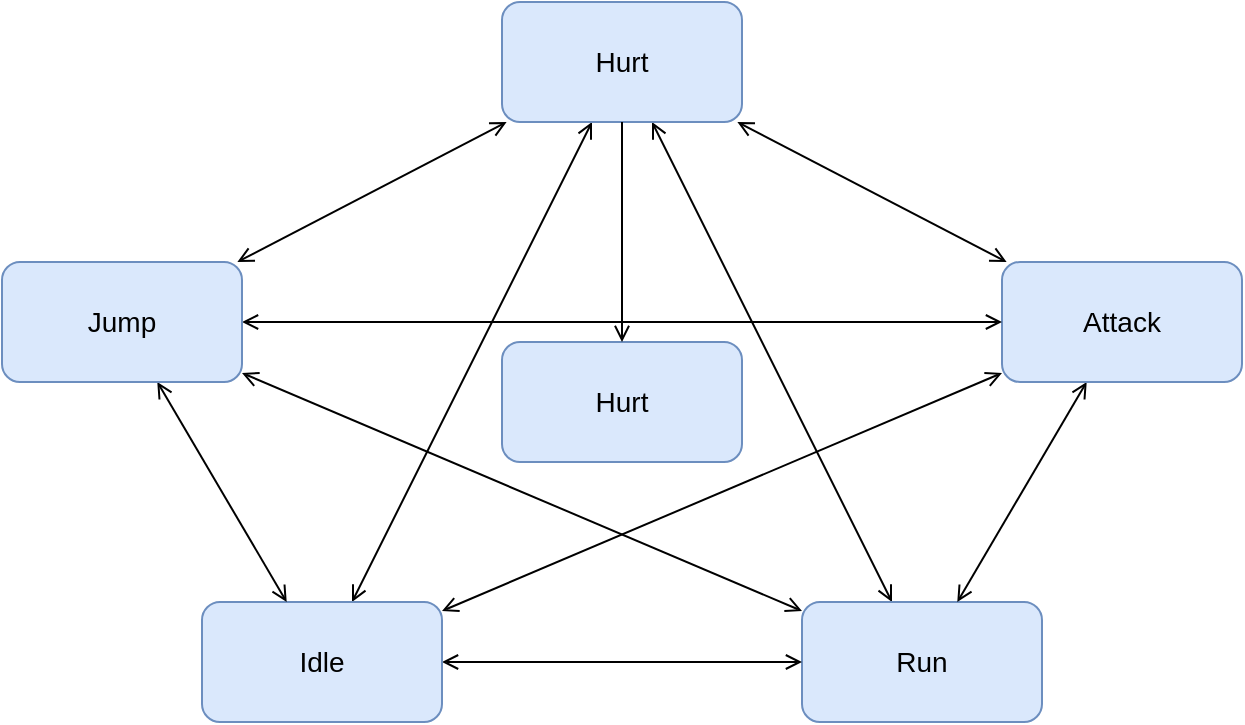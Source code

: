 <mxfile version="24.1.0" type="device">
  <diagram name="Страница — 1" id="0tK4nrL7wCCsGlgBR3Ds">
    <mxGraphModel dx="1434" dy="836" grid="1" gridSize="10" guides="1" tooltips="1" connect="1" arrows="1" fold="1" page="1" pageScale="1" pageWidth="827" pageHeight="1169" math="0" shadow="0">
      <root>
        <mxCell id="0" />
        <mxCell id="1" parent="0" />
        <mxCell id="2WR2_PuhFn0Ntzq1gt7V-1" value="Hurt" style="rounded=1;whiteSpace=wrap;html=1;fillColor=#dae8fc;strokeColor=#6c8ebf;fontSize=14;" vertex="1" parent="1">
          <mxGeometry x="360" y="430" width="120" height="60" as="geometry" />
        </mxCell>
        <mxCell id="2WR2_PuhFn0Ntzq1gt7V-18" style="edgeStyle=none;rounded=0;orthogonalLoop=1;jettySize=auto;html=1;startArrow=open;startFill=0;endArrow=open;endFill=0;strokeWidth=1;" edge="1" parent="1" source="2WR2_PuhFn0Ntzq1gt7V-2" target="2WR2_PuhFn0Ntzq1gt7V-6">
          <mxGeometry relative="1" as="geometry" />
        </mxCell>
        <mxCell id="2WR2_PuhFn0Ntzq1gt7V-22" style="edgeStyle=none;rounded=0;orthogonalLoop=1;jettySize=auto;html=1;startArrow=open;startFill=0;endArrow=open;endFill=0;strokeWidth=1;" edge="1" parent="1" source="2WR2_PuhFn0Ntzq1gt7V-2" target="2WR2_PuhFn0Ntzq1gt7V-5">
          <mxGeometry relative="1" as="geometry" />
        </mxCell>
        <mxCell id="2WR2_PuhFn0Ntzq1gt7V-2" value="Run" style="rounded=1;whiteSpace=wrap;html=1;fillColor=#dae8fc;strokeColor=#6c8ebf;fontSize=14;" vertex="1" parent="1">
          <mxGeometry x="510" y="560" width="120" height="60" as="geometry" />
        </mxCell>
        <mxCell id="2WR2_PuhFn0Ntzq1gt7V-13" style="edgeStyle=none;rounded=0;orthogonalLoop=1;jettySize=auto;html=1;startArrow=open;startFill=0;endArrow=open;endFill=0;strokeWidth=1;" edge="1" parent="1" source="2WR2_PuhFn0Ntzq1gt7V-3" target="2WR2_PuhFn0Ntzq1gt7V-2">
          <mxGeometry relative="1" as="geometry" />
        </mxCell>
        <mxCell id="2WR2_PuhFn0Ntzq1gt7V-19" style="edgeStyle=none;rounded=0;orthogonalLoop=1;jettySize=auto;html=1;startArrow=open;startFill=0;endArrow=open;endFill=0;strokeWidth=1;" edge="1" parent="1" source="2WR2_PuhFn0Ntzq1gt7V-3" target="2WR2_PuhFn0Ntzq1gt7V-6">
          <mxGeometry relative="1" as="geometry" />
        </mxCell>
        <mxCell id="2WR2_PuhFn0Ntzq1gt7V-21" style="edgeStyle=none;rounded=0;orthogonalLoop=1;jettySize=auto;html=1;startArrow=open;startFill=0;endArrow=open;endFill=0;strokeWidth=1;" edge="1" parent="1" source="2WR2_PuhFn0Ntzq1gt7V-3" target="2WR2_PuhFn0Ntzq1gt7V-4">
          <mxGeometry relative="1" as="geometry" />
        </mxCell>
        <mxCell id="2WR2_PuhFn0Ntzq1gt7V-3" value="Idle" style="rounded=1;whiteSpace=wrap;html=1;fillColor=#dae8fc;strokeColor=#6c8ebf;fontSize=14;" vertex="1" parent="1">
          <mxGeometry x="210" y="560" width="120" height="60" as="geometry" />
        </mxCell>
        <mxCell id="2WR2_PuhFn0Ntzq1gt7V-7" style="edgeStyle=none;rounded=0;orthogonalLoop=1;jettySize=auto;html=1;startArrow=open;startFill=0;endArrow=open;endFill=0;strokeWidth=1;" edge="1" parent="1" source="2WR2_PuhFn0Ntzq1gt7V-4" target="2WR2_PuhFn0Ntzq1gt7V-2">
          <mxGeometry relative="1" as="geometry" />
        </mxCell>
        <mxCell id="2WR2_PuhFn0Ntzq1gt7V-8" style="edgeStyle=none;rounded=0;orthogonalLoop=1;jettySize=auto;html=1;startArrow=open;startFill=0;endArrow=open;endFill=0;strokeWidth=1;" edge="1" parent="1" source="2WR2_PuhFn0Ntzq1gt7V-4" target="2WR2_PuhFn0Ntzq1gt7V-6">
          <mxGeometry relative="1" as="geometry" />
        </mxCell>
        <mxCell id="2WR2_PuhFn0Ntzq1gt7V-4" value="&lt;font style=&quot;font-size: 14px;&quot;&gt;Attack&lt;/font&gt;" style="rounded=1;whiteSpace=wrap;html=1;fillColor=#dae8fc;strokeColor=#6c8ebf;" vertex="1" parent="1">
          <mxGeometry x="610" y="390" width="120" height="60" as="geometry" />
        </mxCell>
        <mxCell id="2WR2_PuhFn0Ntzq1gt7V-12" style="edgeStyle=none;rounded=0;orthogonalLoop=1;jettySize=auto;html=1;startArrow=open;startFill=0;endArrow=open;endFill=0;strokeWidth=1;" edge="1" parent="1" source="2WR2_PuhFn0Ntzq1gt7V-5" target="2WR2_PuhFn0Ntzq1gt7V-3">
          <mxGeometry relative="1" as="geometry" />
        </mxCell>
        <mxCell id="2WR2_PuhFn0Ntzq1gt7V-20" style="edgeStyle=none;rounded=0;orthogonalLoop=1;jettySize=auto;html=1;startArrow=open;startFill=0;endArrow=open;endFill=0;strokeWidth=1;" edge="1" parent="1" source="2WR2_PuhFn0Ntzq1gt7V-5" target="2WR2_PuhFn0Ntzq1gt7V-4">
          <mxGeometry relative="1" as="geometry" />
        </mxCell>
        <mxCell id="2WR2_PuhFn0Ntzq1gt7V-5" value="Jump" style="rounded=1;whiteSpace=wrap;html=1;fillColor=#dae8fc;strokeColor=#6c8ebf;fontSize=14;" vertex="1" parent="1">
          <mxGeometry x="110" y="390" width="120" height="60" as="geometry" />
        </mxCell>
        <mxCell id="2WR2_PuhFn0Ntzq1gt7V-11" style="edgeStyle=none;rounded=0;orthogonalLoop=1;jettySize=auto;html=1;startArrow=open;startFill=0;endArrow=open;endFill=0;strokeWidth=1;" edge="1" parent="1" source="2WR2_PuhFn0Ntzq1gt7V-6" target="2WR2_PuhFn0Ntzq1gt7V-5">
          <mxGeometry relative="1" as="geometry" />
        </mxCell>
        <mxCell id="2WR2_PuhFn0Ntzq1gt7V-6" value="&lt;font style=&quot;font-size: 14px;&quot;&gt;Hurt&lt;/font&gt;" style="rounded=1;whiteSpace=wrap;html=1;fillColor=#dae8fc;strokeColor=#6c8ebf;" vertex="1" parent="1">
          <mxGeometry x="360" y="260" width="120" height="60" as="geometry" />
        </mxCell>
        <mxCell id="2WR2_PuhFn0Ntzq1gt7V-17" value="" style="edgeStyle=none;rounded=0;orthogonalLoop=1;jettySize=auto;html=1;startArrow=none;startFill=0;endArrow=open;endFill=0;strokeWidth=1;" edge="1" parent="1" source="2WR2_PuhFn0Ntzq1gt7V-6" target="2WR2_PuhFn0Ntzq1gt7V-1">
          <mxGeometry relative="1" as="geometry">
            <mxPoint x="420" y="300" as="sourcePoint" />
            <mxPoint x="420" y="430" as="targetPoint" />
          </mxGeometry>
        </mxCell>
      </root>
    </mxGraphModel>
  </diagram>
</mxfile>
